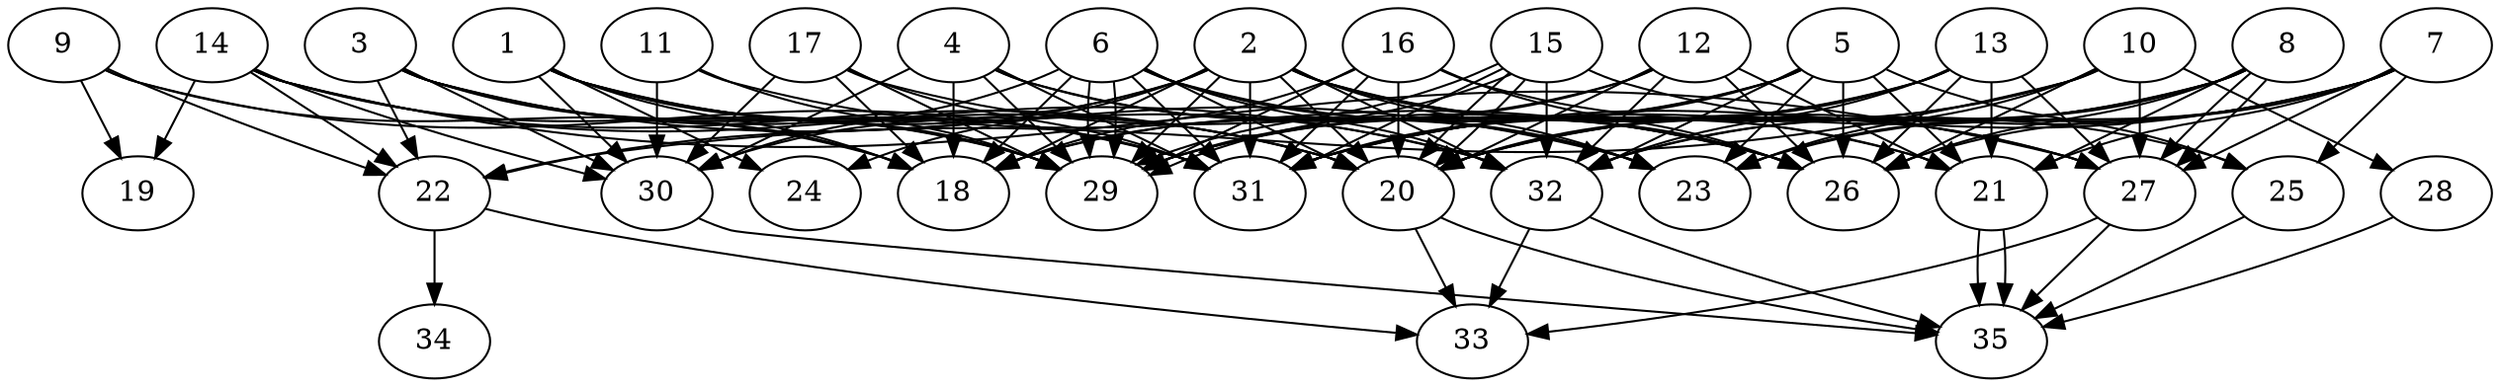 // DAG automatically generated by daggen at Tue Aug  6 16:28:02 2019
// ./daggen --dot -n 35 --ccr 0.3 --fat 0.7 --regular 0.5 --density 0.9 --mindata 5242880 --maxdata 52428800 
digraph G {
  1 [size="161460907", alpha="0.00", expect_size="48438272"] 
  1 -> 18 [size ="48438272"]
  1 -> 20 [size ="48438272"]
  1 -> 24 [size ="48438272"]
  1 -> 29 [size ="48438272"]
  1 -> 30 [size ="48438272"]
  1 -> 31 [size ="48438272"]
  1 -> 32 [size ="48438272"]
  2 [size="134806187", alpha="0.13", expect_size="40441856"] 
  2 -> 18 [size ="40441856"]
  2 -> 20 [size ="40441856"]
  2 -> 21 [size ="40441856"]
  2 -> 22 [size ="40441856"]
  2 -> 23 [size ="40441856"]
  2 -> 24 [size ="40441856"]
  2 -> 26 [size ="40441856"]
  2 -> 27 [size ="40441856"]
  2 -> 29 [size ="40441856"]
  2 -> 30 [size ="40441856"]
  2 -> 31 [size ="40441856"]
  2 -> 32 [size ="40441856"]
  3 [size="31436800", alpha="0.09", expect_size="9431040"] 
  3 -> 18 [size ="9431040"]
  3 -> 20 [size ="9431040"]
  3 -> 22 [size ="9431040"]
  3 -> 23 [size ="9431040"]
  3 -> 29 [size ="9431040"]
  3 -> 30 [size ="9431040"]
  3 -> 31 [size ="9431040"]
  4 [size="106141013", alpha="0.08", expect_size="31842304"] 
  4 -> 18 [size ="31842304"]
  4 -> 23 [size ="31842304"]
  4 -> 26 [size ="31842304"]
  4 -> 29 [size ="31842304"]
  4 -> 30 [size ="31842304"]
  4 -> 31 [size ="31842304"]
  5 [size="129112747", alpha="0.03", expect_size="38733824"] 
  5 -> 18 [size ="38733824"]
  5 -> 21 [size ="38733824"]
  5 -> 23 [size ="38733824"]
  5 -> 25 [size ="38733824"]
  5 -> 26 [size ="38733824"]
  5 -> 29 [size ="38733824"]
  5 -> 31 [size ="38733824"]
  5 -> 32 [size ="38733824"]
  6 [size="136799573", alpha="0.12", expect_size="41039872"] 
  6 -> 18 [size ="41039872"]
  6 -> 20 [size ="41039872"]
  6 -> 21 [size ="41039872"]
  6 -> 23 [size ="41039872"]
  6 -> 29 [size ="41039872"]
  6 -> 29 [size ="41039872"]
  6 -> 30 [size ="41039872"]
  6 -> 31 [size ="41039872"]
  6 -> 32 [size ="41039872"]
  7 [size="18537813", alpha="0.07", expect_size="5561344"] 
  7 -> 20 [size ="5561344"]
  7 -> 21 [size ="5561344"]
  7 -> 23 [size ="5561344"]
  7 -> 25 [size ="5561344"]
  7 -> 26 [size ="5561344"]
  7 -> 27 [size ="5561344"]
  7 -> 31 [size ="5561344"]
  7 -> 32 [size ="5561344"]
  8 [size="151200427", alpha="0.04", expect_size="45360128"] 
  8 -> 20 [size ="45360128"]
  8 -> 21 [size ="45360128"]
  8 -> 23 [size ="45360128"]
  8 -> 26 [size ="45360128"]
  8 -> 27 [size ="45360128"]
  8 -> 27 [size ="45360128"]
  8 -> 31 [size ="45360128"]
  8 -> 32 [size ="45360128"]
  9 [size="91071147", alpha="0.14", expect_size="27321344"] 
  9 -> 18 [size ="27321344"]
  9 -> 19 [size ="27321344"]
  9 -> 22 [size ="27321344"]
  9 -> 31 [size ="27321344"]
  10 [size="110001493", alpha="0.10", expect_size="33000448"] 
  10 -> 20 [size ="33000448"]
  10 -> 22 [size ="33000448"]
  10 -> 23 [size ="33000448"]
  10 -> 26 [size ="33000448"]
  10 -> 27 [size ="33000448"]
  10 -> 28 [size ="33000448"]
  10 -> 31 [size ="33000448"]
  11 [size="170451627", alpha="0.03", expect_size="51135488"] 
  11 -> 26 [size ="51135488"]
  11 -> 29 [size ="51135488"]
  11 -> 30 [size ="51135488"]
  12 [size="173496320", alpha="0.18", expect_size="52048896"] 
  12 -> 18 [size ="52048896"]
  12 -> 20 [size ="52048896"]
  12 -> 21 [size ="52048896"]
  12 -> 26 [size ="52048896"]
  12 -> 29 [size ="52048896"]
  12 -> 32 [size ="52048896"]
  13 [size="118128640", alpha="0.01", expect_size="35438592"] 
  13 -> 20 [size ="35438592"]
  13 -> 21 [size ="35438592"]
  13 -> 26 [size ="35438592"]
  13 -> 27 [size ="35438592"]
  13 -> 29 [size ="35438592"]
  13 -> 31 [size ="35438592"]
  13 -> 32 [size ="35438592"]
  14 [size="35386027", alpha="0.09", expect_size="10615808"] 
  14 -> 19 [size ="10615808"]
  14 -> 20 [size ="10615808"]
  14 -> 22 [size ="10615808"]
  14 -> 27 [size ="10615808"]
  14 -> 29 [size ="10615808"]
  14 -> 30 [size ="10615808"]
  14 -> 32 [size ="10615808"]
  15 [size="99355307", alpha="0.09", expect_size="29806592"] 
  15 -> 20 [size ="29806592"]
  15 -> 20 [size ="29806592"]
  15 -> 25 [size ="29806592"]
  15 -> 29 [size ="29806592"]
  15 -> 29 [size ="29806592"]
  15 -> 31 [size ="29806592"]
  15 -> 32 [size ="29806592"]
  16 [size="121070933", alpha="0.14", expect_size="36321280"] 
  16 -> 18 [size ="36321280"]
  16 -> 20 [size ="36321280"]
  16 -> 26 [size ="36321280"]
  16 -> 27 [size ="36321280"]
  16 -> 29 [size ="36321280"]
  16 -> 31 [size ="36321280"]
  17 [size="57480533", alpha="0.18", expect_size="17244160"] 
  17 -> 18 [size ="17244160"]
  17 -> 26 [size ="17244160"]
  17 -> 29 [size ="17244160"]
  17 -> 30 [size ="17244160"]
  17 -> 31 [size ="17244160"]
  18 [size="116370773", alpha="0.19", expect_size="34911232"] 
  19 [size="150551893", alpha="0.17", expect_size="45165568"] 
  20 [size="100055040", alpha="0.15", expect_size="30016512"] 
  20 -> 33 [size ="30016512"]
  20 -> 35 [size ="30016512"]
  21 [size="19968000", alpha="0.12", expect_size="5990400"] 
  21 -> 35 [size ="5990400"]
  21 -> 35 [size ="5990400"]
  22 [size="40874667", alpha="0.03", expect_size="12262400"] 
  22 -> 33 [size ="12262400"]
  22 -> 34 [size ="12262400"]
  23 [size="28637867", alpha="0.16", expect_size="8591360"] 
  24 [size="34676053", alpha="0.20", expect_size="10402816"] 
  25 [size="102420480", alpha="0.18", expect_size="30726144"] 
  25 -> 35 [size ="30726144"]
  26 [size="18377387", alpha="0.12", expect_size="5513216"] 
  27 [size="130007040", alpha="0.06", expect_size="39002112"] 
  27 -> 33 [size ="39002112"]
  27 -> 35 [size ="39002112"]
  28 [size="115544747", alpha="0.16", expect_size="34663424"] 
  28 -> 35 [size ="34663424"]
  29 [size="104584533", alpha="0.16", expect_size="31375360"] 
  30 [size="83698347", alpha="0.08", expect_size="25109504"] 
  30 -> 35 [size ="25109504"]
  31 [size="46639787", alpha="0.20", expect_size="13991936"] 
  32 [size="137396907", alpha="0.11", expect_size="41219072"] 
  32 -> 33 [size ="41219072"]
  32 -> 35 [size ="41219072"]
  33 [size="158723413", alpha="0.15", expect_size="47617024"] 
  34 [size="124579840", alpha="0.01", expect_size="37373952"] 
  35 [size="123637760", alpha="0.18", expect_size="37091328"] 
}
